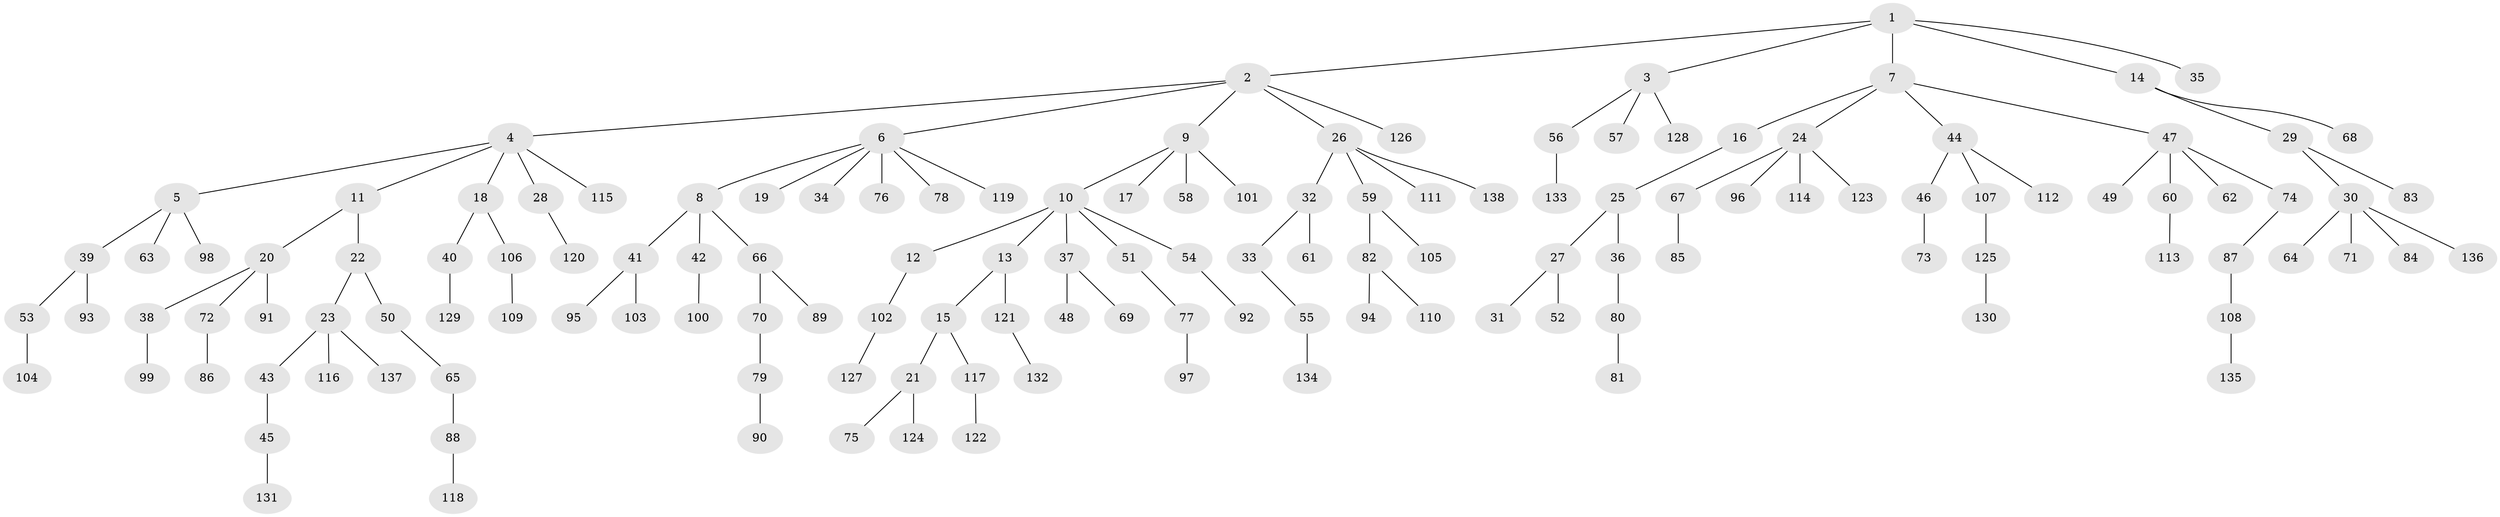 // Generated by graph-tools (version 1.1) at 2025/15/03/09/25 04:15:22]
// undirected, 138 vertices, 137 edges
graph export_dot {
graph [start="1"]
  node [color=gray90,style=filled];
  1;
  2;
  3;
  4;
  5;
  6;
  7;
  8;
  9;
  10;
  11;
  12;
  13;
  14;
  15;
  16;
  17;
  18;
  19;
  20;
  21;
  22;
  23;
  24;
  25;
  26;
  27;
  28;
  29;
  30;
  31;
  32;
  33;
  34;
  35;
  36;
  37;
  38;
  39;
  40;
  41;
  42;
  43;
  44;
  45;
  46;
  47;
  48;
  49;
  50;
  51;
  52;
  53;
  54;
  55;
  56;
  57;
  58;
  59;
  60;
  61;
  62;
  63;
  64;
  65;
  66;
  67;
  68;
  69;
  70;
  71;
  72;
  73;
  74;
  75;
  76;
  77;
  78;
  79;
  80;
  81;
  82;
  83;
  84;
  85;
  86;
  87;
  88;
  89;
  90;
  91;
  92;
  93;
  94;
  95;
  96;
  97;
  98;
  99;
  100;
  101;
  102;
  103;
  104;
  105;
  106;
  107;
  108;
  109;
  110;
  111;
  112;
  113;
  114;
  115;
  116;
  117;
  118;
  119;
  120;
  121;
  122;
  123;
  124;
  125;
  126;
  127;
  128;
  129;
  130;
  131;
  132;
  133;
  134;
  135;
  136;
  137;
  138;
  1 -- 2;
  1 -- 3;
  1 -- 7;
  1 -- 14;
  1 -- 35;
  2 -- 4;
  2 -- 6;
  2 -- 9;
  2 -- 26;
  2 -- 126;
  3 -- 56;
  3 -- 57;
  3 -- 128;
  4 -- 5;
  4 -- 11;
  4 -- 18;
  4 -- 28;
  4 -- 115;
  5 -- 39;
  5 -- 63;
  5 -- 98;
  6 -- 8;
  6 -- 19;
  6 -- 34;
  6 -- 76;
  6 -- 78;
  6 -- 119;
  7 -- 16;
  7 -- 24;
  7 -- 44;
  7 -- 47;
  8 -- 41;
  8 -- 42;
  8 -- 66;
  9 -- 10;
  9 -- 17;
  9 -- 58;
  9 -- 101;
  10 -- 12;
  10 -- 13;
  10 -- 37;
  10 -- 51;
  10 -- 54;
  11 -- 20;
  11 -- 22;
  12 -- 102;
  13 -- 15;
  13 -- 121;
  14 -- 29;
  14 -- 68;
  15 -- 21;
  15 -- 117;
  16 -- 25;
  18 -- 40;
  18 -- 106;
  20 -- 38;
  20 -- 72;
  20 -- 91;
  21 -- 75;
  21 -- 124;
  22 -- 23;
  22 -- 50;
  23 -- 43;
  23 -- 116;
  23 -- 137;
  24 -- 67;
  24 -- 96;
  24 -- 114;
  24 -- 123;
  25 -- 27;
  25 -- 36;
  26 -- 32;
  26 -- 59;
  26 -- 111;
  26 -- 138;
  27 -- 31;
  27 -- 52;
  28 -- 120;
  29 -- 30;
  29 -- 83;
  30 -- 64;
  30 -- 71;
  30 -- 84;
  30 -- 136;
  32 -- 33;
  32 -- 61;
  33 -- 55;
  36 -- 80;
  37 -- 48;
  37 -- 69;
  38 -- 99;
  39 -- 53;
  39 -- 93;
  40 -- 129;
  41 -- 95;
  41 -- 103;
  42 -- 100;
  43 -- 45;
  44 -- 46;
  44 -- 107;
  44 -- 112;
  45 -- 131;
  46 -- 73;
  47 -- 49;
  47 -- 60;
  47 -- 62;
  47 -- 74;
  50 -- 65;
  51 -- 77;
  53 -- 104;
  54 -- 92;
  55 -- 134;
  56 -- 133;
  59 -- 82;
  59 -- 105;
  60 -- 113;
  65 -- 88;
  66 -- 70;
  66 -- 89;
  67 -- 85;
  70 -- 79;
  72 -- 86;
  74 -- 87;
  77 -- 97;
  79 -- 90;
  80 -- 81;
  82 -- 94;
  82 -- 110;
  87 -- 108;
  88 -- 118;
  102 -- 127;
  106 -- 109;
  107 -- 125;
  108 -- 135;
  117 -- 122;
  121 -- 132;
  125 -- 130;
}
